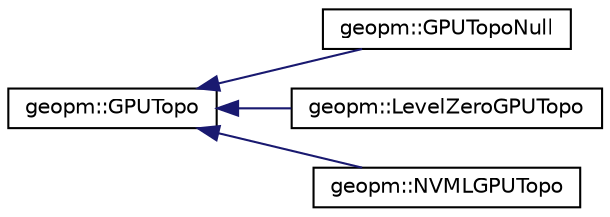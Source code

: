 digraph "Graphical Class Hierarchy"
{
 // LATEX_PDF_SIZE
  edge [fontname="Helvetica",fontsize="10",labelfontname="Helvetica",labelfontsize="10"];
  node [fontname="Helvetica",fontsize="10",shape=record];
  rankdir="LR";
  Node0 [label="geopm::GPUTopo",height=0.2,width=0.4,color="black", fillcolor="white", style="filled",URL="$classgeopm_1_1_g_p_u_topo.html",tooltip=" "];
  Node0 -> Node1 [dir="back",color="midnightblue",fontsize="10",style="solid",fontname="Helvetica"];
  Node1 [label="geopm::GPUTopoNull",height=0.2,width=0.4,color="black", fillcolor="white", style="filled",URL="$classgeopm_1_1_g_p_u_topo_null.html",tooltip=" "];
  Node0 -> Node2 [dir="back",color="midnightblue",fontsize="10",style="solid",fontname="Helvetica"];
  Node2 [label="geopm::LevelZeroGPUTopo",height=0.2,width=0.4,color="black", fillcolor="white", style="filled",URL="$classgeopm_1_1_level_zero_g_p_u_topo.html",tooltip=" "];
  Node0 -> Node3 [dir="back",color="midnightblue",fontsize="10",style="solid",fontname="Helvetica"];
  Node3 [label="geopm::NVMLGPUTopo",height=0.2,width=0.4,color="black", fillcolor="white", style="filled",URL="$classgeopm_1_1_n_v_m_l_g_p_u_topo.html",tooltip=" "];
}
